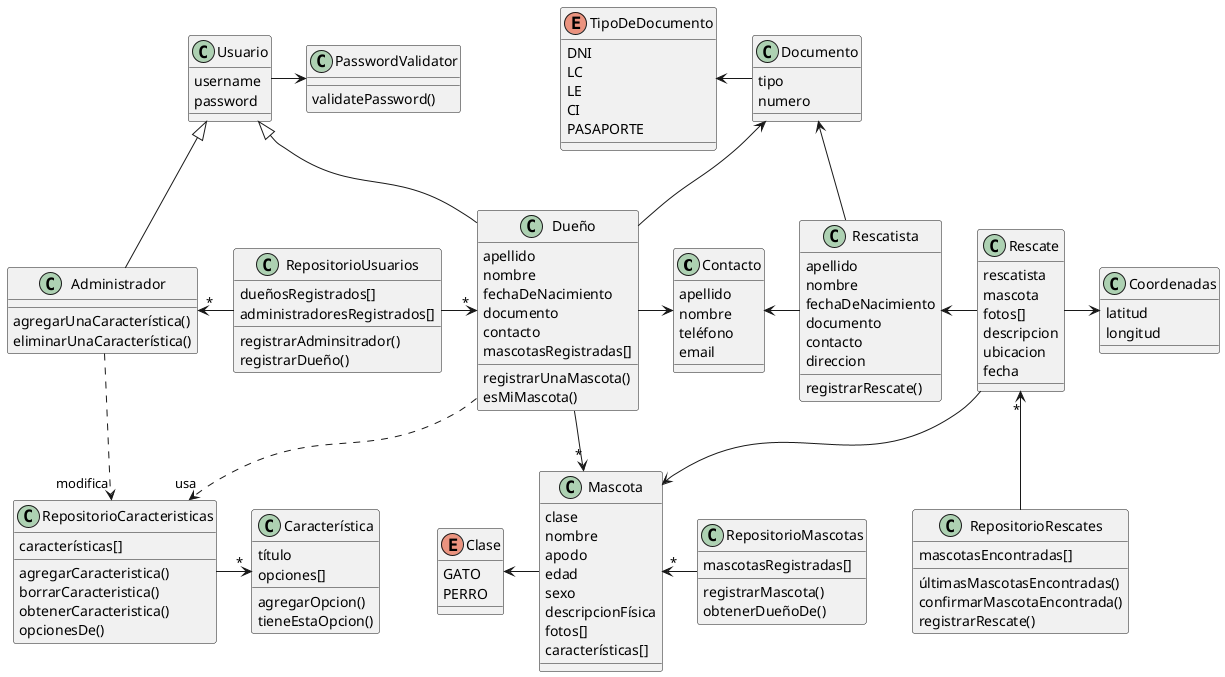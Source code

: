 @startuml RescateDePatitas

class Contacto{
  apellido
  nombre
  teléfono
  email
}

class Mascota{
  clase
  nombre
  apodo
  edad
  sexo
  descripcionFísica
  fotos[]
  características[]
}

enum Clase{
  GATO
  PERRO
}

class Documento{
  tipo
  numero
}

enum TipoDeDocumento{
  DNI
  LC /' Libreta Cívica '/
  LE /' Libreta de Enrolamiento '/
  CI /' Cédula de Identidad '/
  PASAPORTE
}

class Rescate{
  rescatista
  mascota
  fotos[]
  descripcion
  ubicacion
  fecha
}

class Coordenadas{
  latitud
  longitud
}

class Usuario{
  username
  password
}

class Administrador{
  agregarUnaCaracterística()
  eliminarUnaCaracterística()

}

class Dueño{
  apellido
  nombre
  fechaDeNacimiento
  documento
  contacto
  mascotasRegistradas[]
  registrarUnaMascota()
  esMiMascota()
}

class RepositorioUsuarios{
  dueñosRegistrados[]
  administradoresRegistrados[]
  registrarAdminsitrador()
  registrarDueño()
}

class RepositorioMascotas{
  mascotasRegistradas[]
  registrarMascota()
  obtenerDueñoDe()
}

class RepositorioRescates{
  mascotasEncontradas[]
  últimasMascotasEncontradas()
  confirmarMascotaEncontrada()
  registrarRescate()
}

class Característica{
  título
  opciones[]
  agregarOpcion()
  tieneEstaOpcion()
}

class RepositorioCaracteristicas{
  características[]
  agregarCaracteristica()
  borrarCaracteristica()
  obtenerCaracteristica()
  opcionesDe()
}

class PasswordValidator{
  validatePassword()
}

class Rescatista{
  apellido
  nombre
  fechaDeNacimiento
  documento
  contacto
  direccion
  registrarRescate()
}

Rescatista -u-> Documento
Rescatista -l-> Contacto
Dueño -u-> Documento
Dueño -r-> Contacto
Rescate -l-> Rescatista
Usuario -> PasswordValidator
Dueño -u-|> Usuario
Rescate -d-> Mascota
RepositorioMascotas -l-> "*" Mascota
RepositorioRescates -u-> "*" Rescate
RepositorioUsuarios -l-> "*" Administrador
RepositorioUsuarios -r-> "*" Dueño
Documento -l-> TipoDeDocumento
Mascota -l-> Clase
Dueño -d->"*" Mascota
Administrador -u-|> Usuario
Rescate -> Coordenadas
RepositorioCaracteristicas ->"*" Característica
Dueño ..>"usa" RepositorioCaracteristicas
Administrador ..>"modifica" RepositorioCaracteristicas

@enduml
